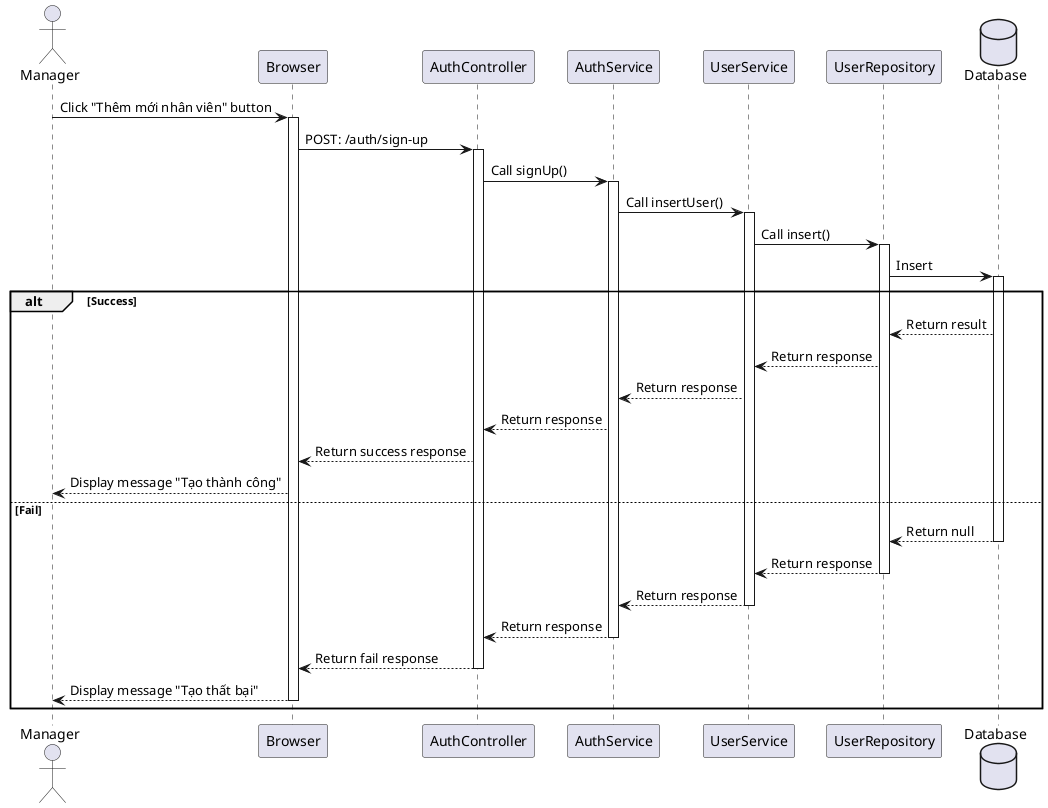 @startuml
actor Manager as user

participant Browser as a
participant AuthController as b
participant AuthService as c
participant UserService as d
participant UserRepository as e
database Database as f

user -> a++: Click "Thêm mới nhân viên" button
a -> b++: POST: /auth/sign-up
b -> c++: Call signUp()
c -> d++: Call insertUser()
d -> e++: Call insert()
e -> f++: Insert

alt Success
    f --> e: Return result
    e --> d: Return response
    d --> c: Return response
    c --> b: Return response
    b --> a: Return success response
    a --> user: Display message "Tạo thành công"
else Fail
    f --> e--: Return null
    e --> d--: Return response
    d --> c--: Return response
    c --> b--: Return response
    b --> a--: Return fail response
    a --> user--: Display message "Tạo thất bại"
end
@enduml